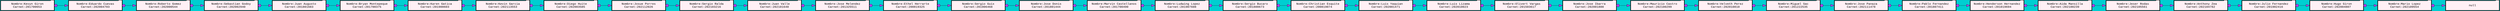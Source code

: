 digraph cola{
rankdir=LR;
bgcolor="darkturquoise";
node[shape=folder,fontsize="20pt",penwidth=4,fontname="Courier New",fixedsize=true,width=5,height=1,style="filled",fillcolor="lavenderblush1"];
nodonull[label="null"];
nodo0[label="Nombre:Kevyn Giron
Carnet:201700653"];
nodo1[label="Nombre:Eduardo Cuevas
Carnet:202004703"];
nodo2[label="Nombre:Roberto Gomez
Carnet:202000544"];
nodo3[label="Nombre:Sebastian Godoy
Carnet:202002940"];
nodo4[label="Nombre:Juan Augusto
Carnet:201801683"];
nodo5[label="Nombre:Bryan Montepeque
Carnet:201700375"];
nodo6[label="Nombre:Karen Gatica
Carnet:201900603"];
nodo7[label="Nombre:Kevin Garcia
Carnet:202113553"];
nodo8[label="Nombre:Diego Huite
Carnet:202003585"];
nodo9[label="Nombre:Josue Porres
Carnet:202112026"];
nodo10[label="Nombre:Sergio Ralda
Carnet:202103216"];
nodo11[label="Nombre:Juan Valle
Carnet:202101648"];
nodo12[label="Nombre:Jose Melendez
Carnet:201325511"];
nodo13[label="Nombre:Ethel Herrarte
Carnet:200819325"];
nodo14[label="Nombre:Sergio Guix
Carnet:201906468"];
nodo15[label="Nombre:Jose Donis
Carnet:201801444"];
nodo16[label="Nombre:Marvin Castellanos
Carnet:201700490"];
nodo17[label="Nombre:Ludwing Lopez
Carnet:201907608"];
nodo18[label="Nombre:Sergio Bucaro
Carnet:201800673"];
nodo19[label="Nombre:Christian Esquite
Carnet:200819074"];
nodo20[label="Nombre:Luis Yaquian
Carnet:202001471"];
nodo21[label="Nombre:Luis Lizama
Carnet:202010023"];
nodo22[label="Nombre:Olivert Vargas
Carnet:201503617"];
nodo23[label="Nombre:Jose Ibarra
Carnet:202001800"];
nodo24[label="Nombre:Mauricio Castro
Carnet:202100299"];
nodo25[label="Nombre:Velveth Perez
Carnet:202010810"];
nodo26[label="Nombre:Miguel Sac
Carnet:201222535"];
nodo27[label="Nombre:Jose Panaza
Carnet:202111478"];
nodo28[label="Nombre:Pablo Fernandez
Carnet:201807411"];
nodo29[label="Nombre:Henderson Hernandez
Carnet:201019694"];
nodo30[label="Nombre:Aida Mansilla
Carnet:202100239"];
nodo31[label="Nombre:Jeser Rodas
Carnet:202105561"];
nodo32[label="Nombre:Anthony Zea
Carnet:202104782"];
nodo33[label="Nombre:Julio Fernandez
Carnet:201902416"];
nodo34[label="Nombre:Hugo Giron
Carnet:202004807"];
nodo35[label="Nombre:Mario Lopez
Carnet:202109554"];
nodo0->nodo1[arrowsize=2.5,dir=both,arrowtail=dot,arrowhead= normal,color="black",fillcolor=darkorchid2,label="             "];
nodo1->nodo2[arrowsize=2.5,dir=both,arrowtail=dot,arrowhead= normal,color="black",fillcolor=darkorchid2,label="             "];
nodo2->nodo3[arrowsize=2.5,dir=both,arrowtail=dot,arrowhead= normal,color="black",fillcolor=darkorchid2,label="             "];
nodo3->nodo4[arrowsize=2.5,dir=both,arrowtail=dot,arrowhead= normal,color="black",fillcolor=darkorchid2,label="             "];
nodo4->nodo5[arrowsize=2.5,dir=both,arrowtail=dot,arrowhead= normal,color="black",fillcolor=darkorchid2,label="             "];
nodo5->nodo6[arrowsize=2.5,dir=both,arrowtail=dot,arrowhead= normal,color="black",fillcolor=darkorchid2,label="             "];
nodo6->nodo7[arrowsize=2.5,dir=both,arrowtail=dot,arrowhead= normal,color="black",fillcolor=darkorchid2,label="             "];
nodo7->nodo8[arrowsize=2.5,dir=both,arrowtail=dot,arrowhead= normal,color="black",fillcolor=darkorchid2,label="             "];
nodo8->nodo9[arrowsize=2.5,dir=both,arrowtail=dot,arrowhead= normal,color="black",fillcolor=darkorchid2,label="             "];
nodo9->nodo10[arrowsize=2.5,dir=both,arrowtail=dot,arrowhead= normal,color="black",fillcolor=darkorchid2,label="             "];
nodo10->nodo11[arrowsize=2.5,dir=both,arrowtail=dot,arrowhead= normal,color="black",fillcolor=darkorchid2,label="             "];
nodo11->nodo12[arrowsize=2.5,dir=both,arrowtail=dot,arrowhead= normal,color="black",fillcolor=darkorchid2,label="             "];
nodo12->nodo13[arrowsize=2.5,dir=both,arrowtail=dot,arrowhead= normal,color="black",fillcolor=darkorchid2,label="             "];
nodo13->nodo14[arrowsize=2.5,dir=both,arrowtail=dot,arrowhead= normal,color="black",fillcolor=darkorchid2,label="             "];
nodo14->nodo15[arrowsize=2.5,dir=both,arrowtail=dot,arrowhead= normal,color="black",fillcolor=darkorchid2,label="             "];
nodo15->nodo16[arrowsize=2.5,dir=both,arrowtail=dot,arrowhead= normal,color="black",fillcolor=darkorchid2,label="             "];
nodo16->nodo17[arrowsize=2.5,dir=both,arrowtail=dot,arrowhead= normal,color="black",fillcolor=darkorchid2,label="             "];
nodo17->nodo18[arrowsize=2.5,dir=both,arrowtail=dot,arrowhead= normal,color="black",fillcolor=darkorchid2,label="             "];
nodo18->nodo19[arrowsize=2.5,dir=both,arrowtail=dot,arrowhead= normal,color="black",fillcolor=darkorchid2,label="             "];
nodo19->nodo20[arrowsize=2.5,dir=both,arrowtail=dot,arrowhead= normal,color="black",fillcolor=darkorchid2,label="             "];
nodo20->nodo21[arrowsize=2.5,dir=both,arrowtail=dot,arrowhead= normal,color="black",fillcolor=darkorchid2,label="             "];
nodo21->nodo22[arrowsize=2.5,dir=both,arrowtail=dot,arrowhead= normal,color="black",fillcolor=darkorchid2,label="             "];
nodo22->nodo23[arrowsize=2.5,dir=both,arrowtail=dot,arrowhead= normal,color="black",fillcolor=darkorchid2,label="             "];
nodo23->nodo24[arrowsize=2.5,dir=both,arrowtail=dot,arrowhead= normal,color="black",fillcolor=darkorchid2,label="             "];
nodo24->nodo25[arrowsize=2.5,dir=both,arrowtail=dot,arrowhead= normal,color="black",fillcolor=darkorchid2,label="             "];
nodo25->nodo26[arrowsize=2.5,dir=both,arrowtail=dot,arrowhead= normal,color="black",fillcolor=darkorchid2,label="             "];
nodo26->nodo27[arrowsize=2.5,dir=both,arrowtail=dot,arrowhead= normal,color="black",fillcolor=darkorchid2,label="             "];
nodo27->nodo28[arrowsize=2.5,dir=both,arrowtail=dot,arrowhead= normal,color="black",fillcolor=darkorchid2,label="             "];
nodo28->nodo29[arrowsize=2.5,dir=both,arrowtail=dot,arrowhead= normal,color="black",fillcolor=darkorchid2,label="             "];
nodo29->nodo30[arrowsize=2.5,dir=both,arrowtail=dot,arrowhead= normal,color="black",fillcolor=darkorchid2,label="             "];
nodo30->nodo31[arrowsize=2.5,dir=both,arrowtail=dot,arrowhead= normal,color="black",fillcolor=darkorchid2,label="             "];
nodo31->nodo32[arrowsize=2.5,dir=both,arrowtail=dot,arrowhead= normal,color="black",fillcolor=darkorchid2,label="             "];
nodo32->nodo33[arrowsize=2.5,dir=both,arrowtail=dot,arrowhead= normal,color="black",fillcolor=darkorchid2,label="             "];
nodo33->nodo34[arrowsize=2.5,dir=both,arrowtail=dot,arrowhead= normal,color="black",fillcolor=darkorchid2,label="             "];
nodo34->nodo35[arrowsize=2.5,dir=both,arrowtail=dot,arrowhead= normal,color="black",fillcolor=darkorchid2,label="             "];
nodo35->nodonull[arrowsize=2.5,dir=both,arrowtail=dot,arrowhead= normal,color="black",fillcolor=darkorchid2,label="             "];
}